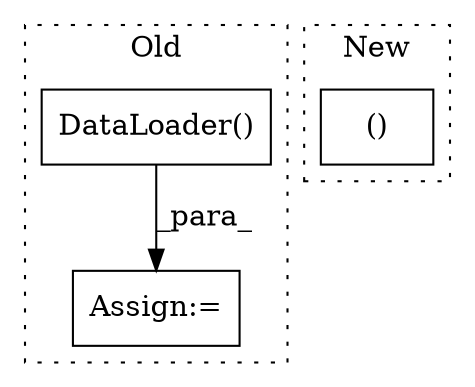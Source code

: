 digraph G {
subgraph cluster0 {
1 [label="DataLoader()" a="75" s="3204" l="102" shape="box"];
3 [label="Assign:=" a="68" s="3201" l="3" shape="box"];
label = "Old";
style="dotted";
}
subgraph cluster1 {
2 [label="()" a="54" s="4285" l="12" shape="box"];
label = "New";
style="dotted";
}
1 -> 3 [label="_para_"];
}